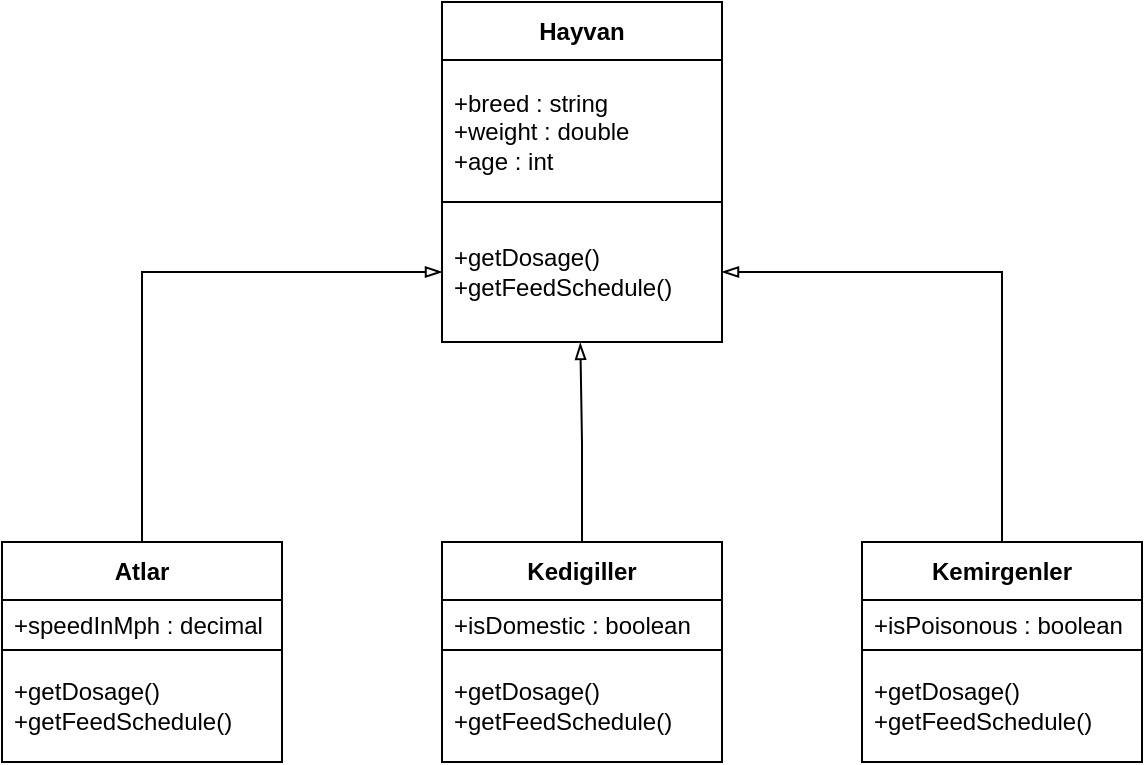 <mxfile version="22.1.16" type="github">
  <diagram name="Page-1" id="vyAP7Pw6xXUGSNg_5jmb">
    <mxGraphModel dx="855" dy="577" grid="1" gridSize="10" guides="1" tooltips="1" connect="1" arrows="1" fold="1" page="1" pageScale="1" pageWidth="850" pageHeight="1100" math="0" shadow="0">
      <root>
        <mxCell id="0" />
        <mxCell id="1" parent="0" />
        <mxCell id="Zx5_aKABX4eHuGwFj37n-1" value="Kedigiller" style="swimlane;fontStyle=1;align=center;verticalAlign=middle;childLayout=stackLayout;horizontal=1;startSize=29;horizontalStack=0;resizeParent=1;resizeParentMax=0;resizeLast=0;collapsible=0;marginBottom=0;html=1;whiteSpace=wrap;" parent="1" vertex="1">
          <mxGeometry x="320" y="480" width="140" height="110" as="geometry" />
        </mxCell>
        <mxCell id="Zx5_aKABX4eHuGwFj37n-2" value="+isDomestic : boolean" style="text;html=1;strokeColor=default;fillColor=none;align=left;verticalAlign=middle;spacingLeft=4;spacingRight=4;overflow=hidden;rotatable=0;points=[[0,0.5],[1,0.5]];portConstraint=eastwest;whiteSpace=wrap;" parent="Zx5_aKABX4eHuGwFj37n-1" vertex="1">
          <mxGeometry y="29" width="140" height="25" as="geometry" />
        </mxCell>
        <mxCell id="Zx5_aKABX4eHuGwFj37n-3" value="+getDosage()&lt;br style=&quot;border-color: var(--border-color);&quot;&gt;+getFeedSchedule()" style="text;html=1;strokeColor=none;fillColor=none;align=left;verticalAlign=middle;spacingLeft=4;spacingRight=4;overflow=hidden;rotatable=0;points=[[0,0.5],[1,0.5]];portConstraint=eastwest;whiteSpace=wrap;" parent="Zx5_aKABX4eHuGwFj37n-1" vertex="1">
          <mxGeometry y="54" width="140" height="56" as="geometry" />
        </mxCell>
        <mxCell id="Zx5_aKABX4eHuGwFj37n-26" style="edgeStyle=orthogonalEdgeStyle;rounded=0;orthogonalLoop=1;jettySize=auto;html=1;entryX=0;entryY=0.5;entryDx=0;entryDy=0;endArrow=blockThin;endFill=0;" parent="1" source="Zx5_aKABX4eHuGwFj37n-4" target="Zx5_aKABX4eHuGwFj37n-12" edge="1">
          <mxGeometry relative="1" as="geometry" />
        </mxCell>
        <mxCell id="Zx5_aKABX4eHuGwFj37n-4" value="Atlar" style="swimlane;fontStyle=1;align=center;verticalAlign=middle;childLayout=stackLayout;horizontal=1;startSize=29;horizontalStack=0;resizeParent=1;resizeParentMax=0;resizeLast=0;collapsible=0;marginBottom=0;html=1;whiteSpace=wrap;" parent="1" vertex="1">
          <mxGeometry x="100" y="480" width="140" height="110" as="geometry" />
        </mxCell>
        <mxCell id="Zx5_aKABX4eHuGwFj37n-5" value="+speedInMph : decimal" style="text;html=1;strokeColor=default;fillColor=none;align=left;verticalAlign=middle;spacingLeft=4;spacingRight=4;overflow=hidden;rotatable=0;points=[[0,0.5],[1,0.5]];portConstraint=eastwest;whiteSpace=wrap;" parent="Zx5_aKABX4eHuGwFj37n-4" vertex="1">
          <mxGeometry y="29" width="140" height="25" as="geometry" />
        </mxCell>
        <mxCell id="Zx5_aKABX4eHuGwFj37n-6" value="+getDosage()&lt;br style=&quot;border-color: var(--border-color);&quot;&gt;+getFeedSchedule()" style="text;html=1;strokeColor=none;fillColor=none;align=left;verticalAlign=middle;spacingLeft=4;spacingRight=4;overflow=hidden;rotatable=0;points=[[0,0.5],[1,0.5]];portConstraint=eastwest;whiteSpace=wrap;" parent="Zx5_aKABX4eHuGwFj37n-4" vertex="1">
          <mxGeometry y="54" width="140" height="56" as="geometry" />
        </mxCell>
        <mxCell id="Zx5_aKABX4eHuGwFj37n-10" value="Hayvan" style="swimlane;fontStyle=1;align=center;verticalAlign=middle;childLayout=stackLayout;horizontal=1;startSize=29;horizontalStack=0;resizeParent=1;resizeParentMax=0;resizeLast=0;collapsible=0;marginBottom=0;html=1;whiteSpace=wrap;" parent="1" vertex="1">
          <mxGeometry x="320" y="210" width="140" height="100" as="geometry" />
        </mxCell>
        <mxCell id="Zx5_aKABX4eHuGwFj37n-11" value="&lt;font style=&quot;font-size: 12px;&quot;&gt;+breed : string&lt;br&gt;+weight : double&lt;br&gt;+age : int&lt;br&gt;&lt;/font&gt;" style="text;html=1;strokeColor=none;fillColor=none;align=left;verticalAlign=middle;spacingLeft=4;spacingRight=4;overflow=hidden;rotatable=0;points=[[0,0.5],[1,0.5]];portConstraint=eastwest;whiteSpace=wrap;" parent="Zx5_aKABX4eHuGwFj37n-10" vertex="1">
          <mxGeometry y="29" width="140" height="71" as="geometry" />
        </mxCell>
        <mxCell id="Zx5_aKABX4eHuGwFj37n-30" style="edgeStyle=orthogonalEdgeStyle;rounded=0;orthogonalLoop=1;jettySize=auto;html=1;entryX=1;entryY=0.5;entryDx=0;entryDy=0;endArrow=blockThin;endFill=0;" parent="1" source="Zx5_aKABX4eHuGwFj37n-16" target="Zx5_aKABX4eHuGwFj37n-12" edge="1">
          <mxGeometry relative="1" as="geometry" />
        </mxCell>
        <mxCell id="Zx5_aKABX4eHuGwFj37n-16" value="Kemirgenler" style="swimlane;fontStyle=1;align=center;verticalAlign=middle;childLayout=stackLayout;horizontal=1;startSize=29;horizontalStack=0;resizeParent=1;resizeParentMax=0;resizeLast=0;collapsible=0;marginBottom=0;html=1;whiteSpace=wrap;" parent="1" vertex="1">
          <mxGeometry x="530" y="480" width="140" height="110" as="geometry" />
        </mxCell>
        <mxCell id="Zx5_aKABX4eHuGwFj37n-17" value="+isPoisonous : boolean" style="text;html=1;strokeColor=default;fillColor=none;align=left;verticalAlign=middle;spacingLeft=4;spacingRight=4;overflow=hidden;rotatable=0;points=[[0,0.5],[1,0.5]];portConstraint=eastwest;whiteSpace=wrap;" parent="Zx5_aKABX4eHuGwFj37n-16" vertex="1">
          <mxGeometry y="29" width="140" height="25" as="geometry" />
        </mxCell>
        <mxCell id="Zx5_aKABX4eHuGwFj37n-18" value="+getDosage()&lt;br style=&quot;border-color: var(--border-color);&quot;&gt;+getFeedSchedule()" style="text;html=1;strokeColor=none;fillColor=none;align=left;verticalAlign=middle;spacingLeft=4;spacingRight=4;overflow=hidden;rotatable=0;points=[[0,0.5],[1,0.5]];portConstraint=eastwest;whiteSpace=wrap;" parent="Zx5_aKABX4eHuGwFj37n-16" vertex="1">
          <mxGeometry y="54" width="140" height="56" as="geometry" />
        </mxCell>
        <mxCell id="Zx5_aKABX4eHuGwFj37n-12" value="+getDosage()&lt;br&gt;+getFeedSchedule()" style="text;html=1;strokeColor=default;fillColor=none;align=left;verticalAlign=middle;spacingLeft=4;spacingRight=4;overflow=hidden;rotatable=0;points=[[0,0.5],[1,0.5]];portConstraint=eastwest;whiteSpace=wrap;" parent="1" vertex="1">
          <mxGeometry x="320" y="310" width="140" height="70" as="geometry" />
        </mxCell>
        <mxCell id="Zx5_aKABX4eHuGwFj37n-29" style="edgeStyle=orthogonalEdgeStyle;rounded=0;orthogonalLoop=1;jettySize=auto;html=1;entryX=0.494;entryY=1.007;entryDx=0;entryDy=0;entryPerimeter=0;endArrow=blockThin;endFill=0;" parent="1" source="Zx5_aKABX4eHuGwFj37n-1" target="Zx5_aKABX4eHuGwFj37n-12" edge="1">
          <mxGeometry relative="1" as="geometry" />
        </mxCell>
      </root>
    </mxGraphModel>
  </diagram>
</mxfile>
